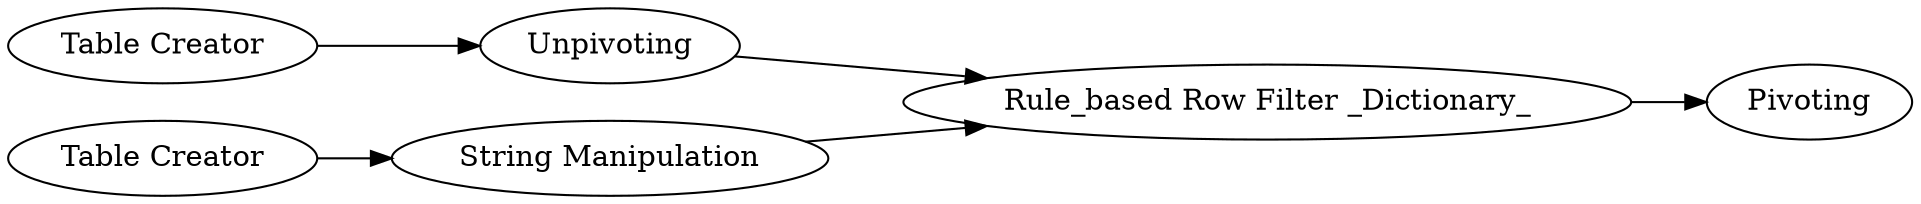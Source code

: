 digraph {
	4 -> 5
	3 -> 4
	5 -> 6
	1 -> 2
	2 -> 5
	5 [label="Rule_based Row Filter _Dictionary_"]
	1 [label="Table Creator"]
	4 [label="String Manipulation"]
	6 [label=Pivoting]
	3 [label="Table Creator"]
	2 [label=Unpivoting]
	rankdir=LR
}
